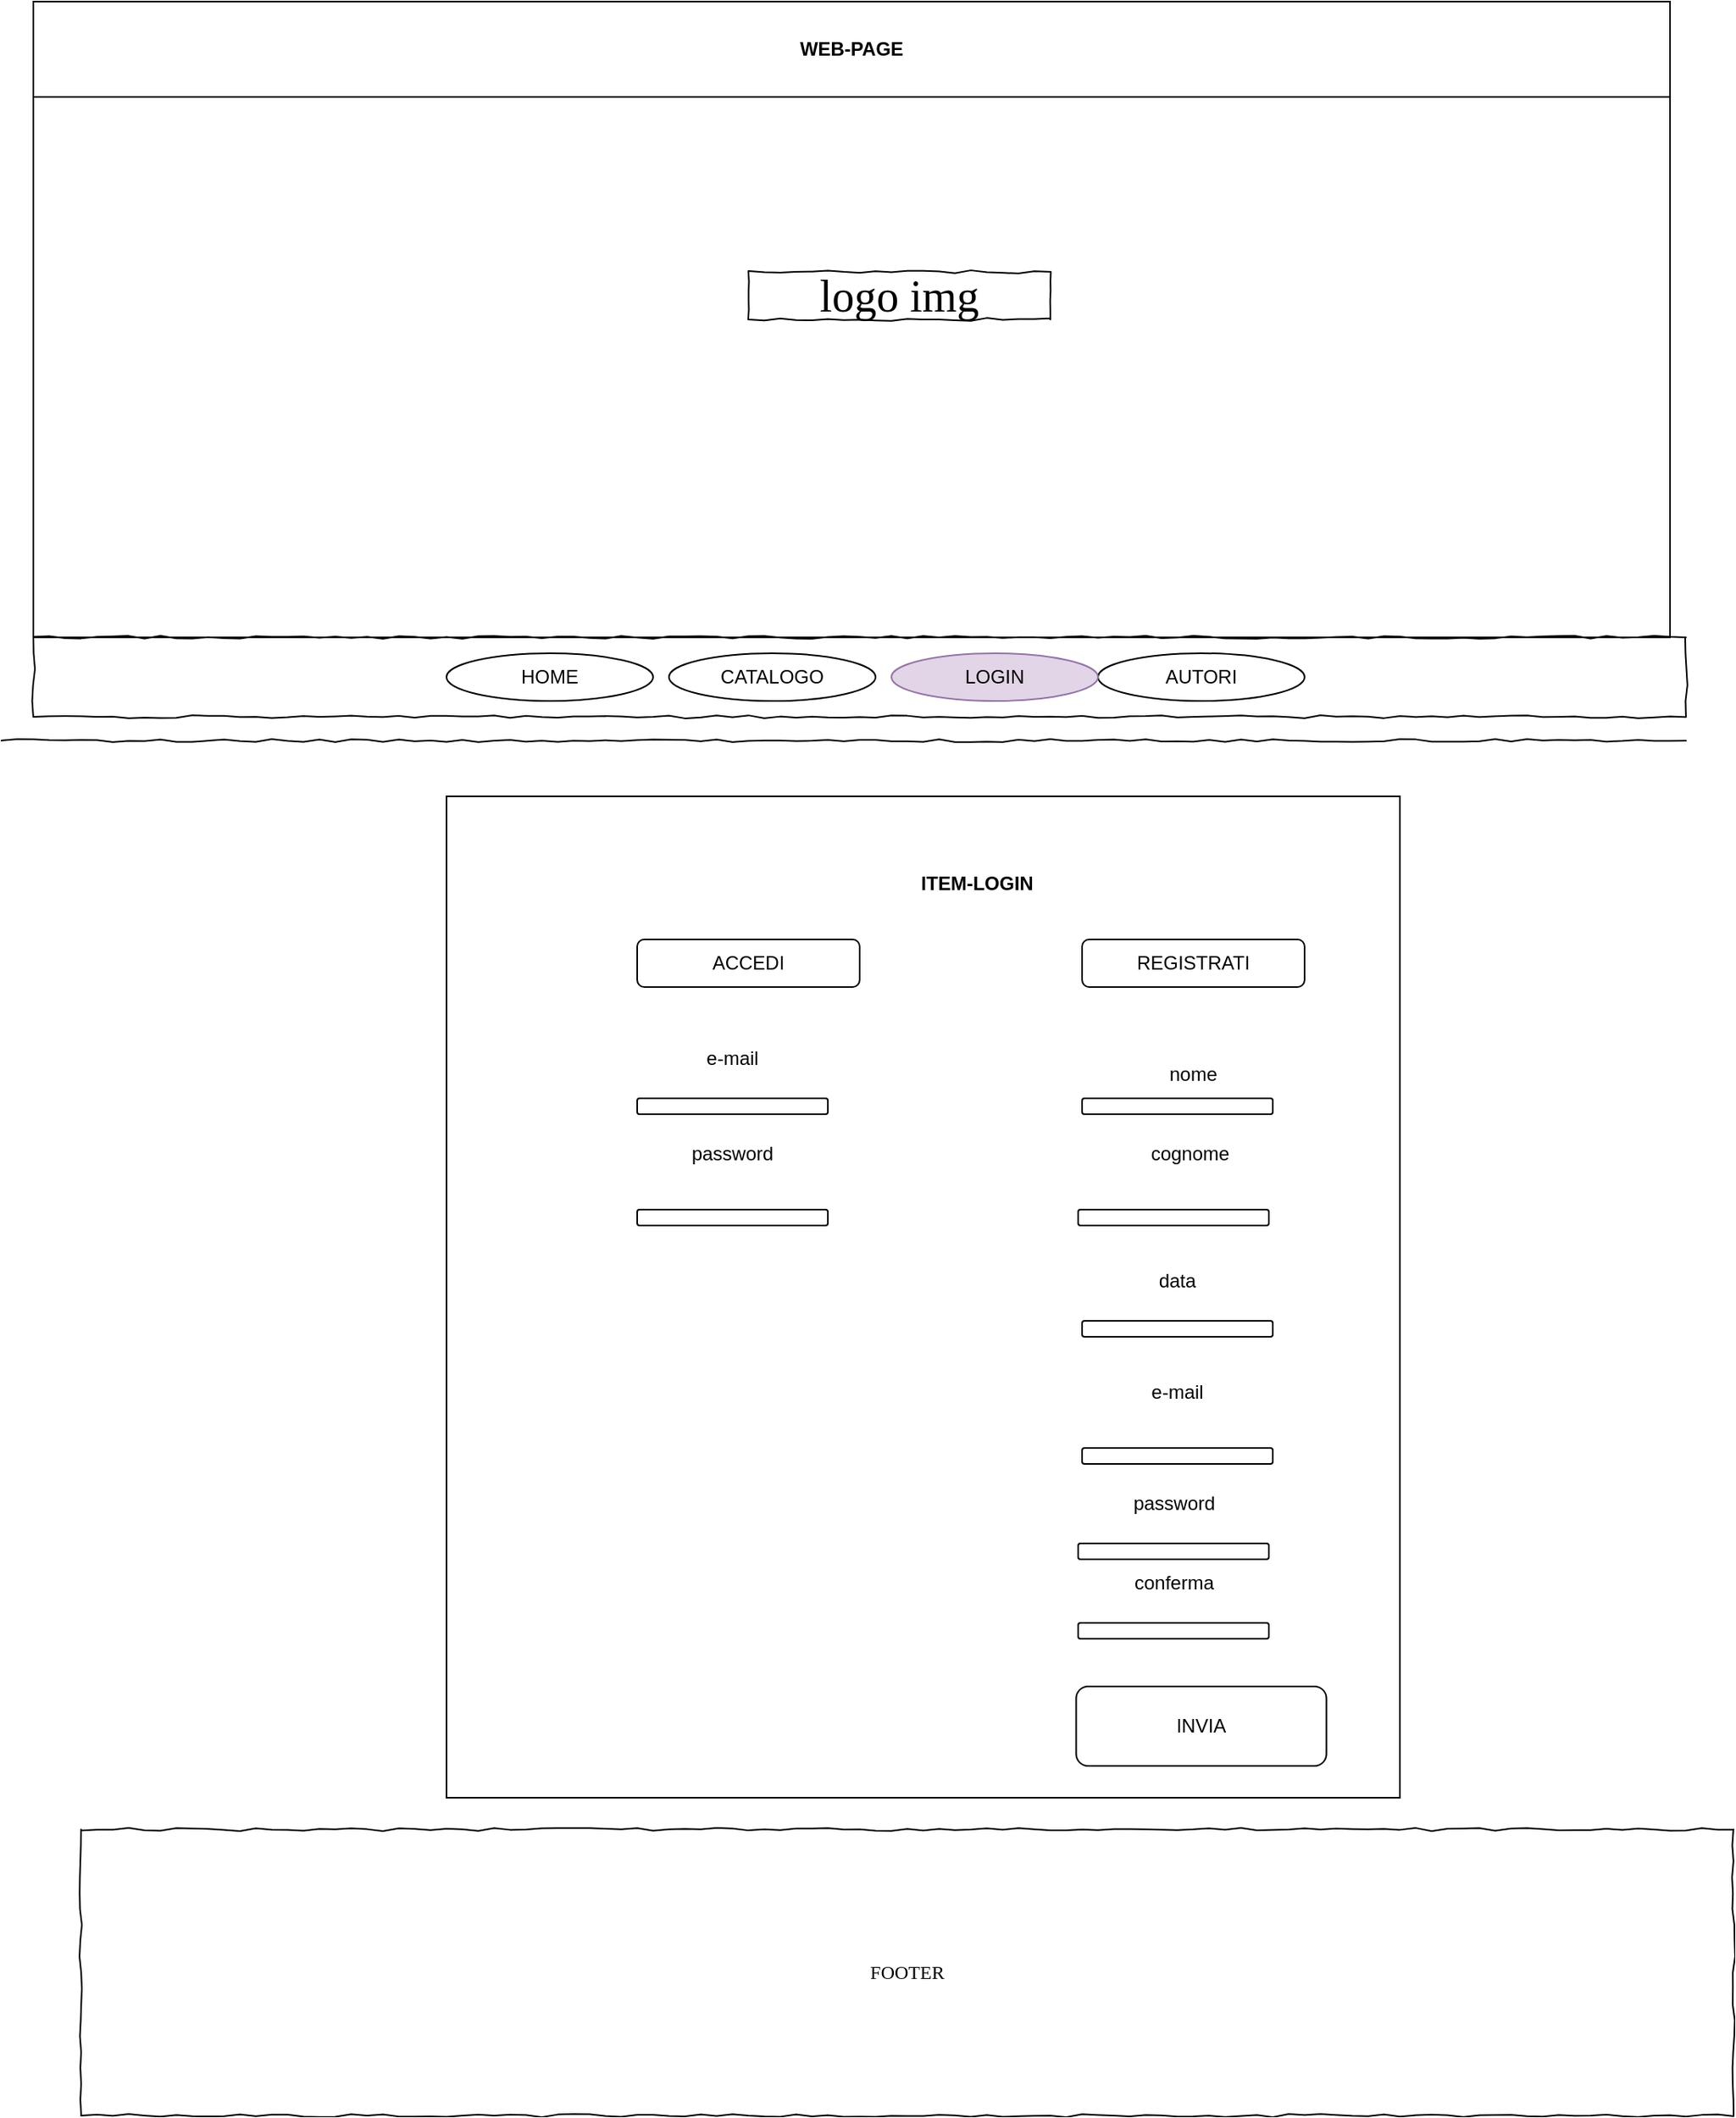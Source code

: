 <mxfile version="26.1.1">
  <diagram name="Page-1" id="03018318-947c-dd8e-b7a3-06fadd420f32">
    <mxGraphModel dx="2267" dy="1469" grid="1" gridSize="10" guides="1" tooltips="1" connect="1" arrows="1" fold="1" page="1" pageScale="1" pageWidth="1100" pageHeight="850" background="#ffffff" math="0" shadow="0">
      <root>
        <mxCell id="0" />
        <mxCell id="1" parent="0" />
        <mxCell id="MiC8FaawFKK_ar2keSqU-50" value="" style="rounded=0;whiteSpace=wrap;html=1;" vertex="1" parent="1">
          <mxGeometry x="260" y="-10" width="600" height="630" as="geometry" />
        </mxCell>
        <mxCell id="677b7b8949515195-9" value="" style="line;strokeWidth=1;html=1;rounded=0;shadow=0;labelBackgroundColor=none;fillColor=none;fontFamily=Verdana;fontSize=14;fontColor=#000000;align=center;comic=1;" parent="1" vertex="1">
          <mxGeometry x="-20" y="-50" width="1060" height="10" as="geometry" />
        </mxCell>
        <mxCell id="677b7b8949515195-10" value="" style="whiteSpace=wrap;html=1;rounded=0;shadow=0;labelBackgroundColor=none;strokeWidth=1;fillColor=none;fontFamily=Verdana;fontSize=12;align=center;comic=1;" parent="1" vertex="1">
          <mxGeometry y="-110" width="1040" height="50" as="geometry" />
        </mxCell>
        <mxCell id="677b7b8949515195-26" value="FOOTER" style="whiteSpace=wrap;html=1;rounded=0;shadow=0;labelBackgroundColor=none;strokeWidth=1;fillColor=none;fontFamily=Verdana;fontSize=12;align=center;comic=1;" parent="1" vertex="1">
          <mxGeometry x="30" y="640" width="1040" height="180" as="geometry" />
        </mxCell>
        <mxCell id="MiC8FaawFKK_ar2keSqU-3" value="HOME" style="ellipse;whiteSpace=wrap;html=1;" vertex="1" parent="1">
          <mxGeometry x="260" y="-100" width="130" height="30" as="geometry" />
        </mxCell>
        <mxCell id="MiC8FaawFKK_ar2keSqU-4" value="AUTORI" style="ellipse;whiteSpace=wrap;html=1;" vertex="1" parent="1">
          <mxGeometry x="670" y="-100" width="130" height="30" as="geometry" />
        </mxCell>
        <mxCell id="MiC8FaawFKK_ar2keSqU-5" value="CATALOGO" style="ellipse;whiteSpace=wrap;html=1;labelBorderColor=none;labelBackgroundColor=none;" vertex="1" parent="1">
          <mxGeometry x="400" y="-100" width="130" height="30" as="geometry" />
        </mxCell>
        <mxCell id="MiC8FaawFKK_ar2keSqU-6" value="LOGIN" style="ellipse;whiteSpace=wrap;html=1;fillColor=#e1d5e7;strokeColor=#9673a6;" vertex="1" parent="1">
          <mxGeometry x="540" y="-100" width="130" height="30" as="geometry" />
        </mxCell>
        <mxCell id="MiC8FaawFKK_ar2keSqU-18" value="WEB-PAGE" style="swimlane;whiteSpace=wrap;html=1;startSize=60;" vertex="1" parent="1">
          <mxGeometry y="-510" width="1030" height="400" as="geometry" />
        </mxCell>
        <mxCell id="677b7b8949515195-2" value="logo img" style="whiteSpace=wrap;html=1;rounded=0;shadow=0;labelBackgroundColor=none;strokeWidth=1;fontFamily=Verdana;fontSize=28;align=center;comic=1;" parent="MiC8FaawFKK_ar2keSqU-18" vertex="1">
          <mxGeometry x="450" y="170" width="190" height="30" as="geometry" />
        </mxCell>
        <mxCell id="MiC8FaawFKK_ar2keSqU-20" value="ITEM-LOGIN" style="text;html=1;align=center;verticalAlign=middle;whiteSpace=wrap;rounded=0;fillColor=none;gradientColor=none;fontStyle=1" vertex="1" parent="1">
          <mxGeometry x="530" y="20" width="127.5" height="50" as="geometry" />
        </mxCell>
        <mxCell id="MiC8FaawFKK_ar2keSqU-47" value="REGISTRATI" style="rounded=1;whiteSpace=wrap;html=1;" vertex="1" parent="1">
          <mxGeometry x="660" y="80" width="140" height="30" as="geometry" />
        </mxCell>
        <mxCell id="MiC8FaawFKK_ar2keSqU-48" value="ACCEDI" style="rounded=1;whiteSpace=wrap;html=1;" vertex="1" parent="1">
          <mxGeometry x="380" y="80" width="140" height="30" as="geometry" />
        </mxCell>
        <mxCell id="MiC8FaawFKK_ar2keSqU-51" value="e-mail" style="text;html=1;align=center;verticalAlign=middle;whiteSpace=wrap;rounded=0;" vertex="1" parent="1">
          <mxGeometry x="410" y="140" width="60" height="30" as="geometry" />
        </mxCell>
        <mxCell id="MiC8FaawFKK_ar2keSqU-52" value="" style="rounded=1;whiteSpace=wrap;html=1;" vertex="1" parent="1">
          <mxGeometry x="380" y="180" width="120" height="10" as="geometry" />
        </mxCell>
        <mxCell id="MiC8FaawFKK_ar2keSqU-53" value="password" style="text;html=1;align=center;verticalAlign=middle;whiteSpace=wrap;rounded=0;" vertex="1" parent="1">
          <mxGeometry x="410" y="200" width="60" height="30" as="geometry" />
        </mxCell>
        <mxCell id="MiC8FaawFKK_ar2keSqU-54" value="" style="rounded=1;whiteSpace=wrap;html=1;" vertex="1" parent="1">
          <mxGeometry x="380" y="250" width="120" height="10" as="geometry" />
        </mxCell>
        <mxCell id="MiC8FaawFKK_ar2keSqU-56" value="" style="rounded=1;whiteSpace=wrap;html=1;" vertex="1" parent="1">
          <mxGeometry x="660" y="180" width="120" height="10" as="geometry" />
        </mxCell>
        <mxCell id="MiC8FaawFKK_ar2keSqU-57" value="" style="rounded=1;whiteSpace=wrap;html=1;" vertex="1" parent="1">
          <mxGeometry x="657.5" y="250" width="120" height="10" as="geometry" />
        </mxCell>
        <mxCell id="MiC8FaawFKK_ar2keSqU-58" value="" style="rounded=1;whiteSpace=wrap;html=1;" vertex="1" parent="1">
          <mxGeometry x="660" y="320" width="120" height="10" as="geometry" />
        </mxCell>
        <mxCell id="MiC8FaawFKK_ar2keSqU-59" value="" style="rounded=1;whiteSpace=wrap;html=1;" vertex="1" parent="1">
          <mxGeometry x="660" y="400" width="120" height="10" as="geometry" />
        </mxCell>
        <mxCell id="MiC8FaawFKK_ar2keSqU-60" value="nome" style="text;html=1;align=center;verticalAlign=middle;whiteSpace=wrap;rounded=0;" vertex="1" parent="1">
          <mxGeometry x="700" y="150" width="60" height="30" as="geometry" />
        </mxCell>
        <mxCell id="MiC8FaawFKK_ar2keSqU-61" value="cognome" style="text;html=1;align=center;verticalAlign=middle;whiteSpace=wrap;rounded=0;" vertex="1" parent="1">
          <mxGeometry x="697.5" y="200" width="60" height="30" as="geometry" />
        </mxCell>
        <mxCell id="MiC8FaawFKK_ar2keSqU-62" value="data" style="text;html=1;align=center;verticalAlign=middle;whiteSpace=wrap;rounded=0;" vertex="1" parent="1">
          <mxGeometry x="690" y="280" width="60" height="30" as="geometry" />
        </mxCell>
        <mxCell id="MiC8FaawFKK_ar2keSqU-66" value="e-mail" style="text;html=1;align=center;verticalAlign=middle;whiteSpace=wrap;rounded=0;" vertex="1" parent="1">
          <mxGeometry x="690" y="350" width="60" height="30" as="geometry" />
        </mxCell>
        <mxCell id="MiC8FaawFKK_ar2keSqU-68" value="password" style="text;html=1;align=center;verticalAlign=middle;whiteSpace=wrap;rounded=0;" vertex="1" parent="1">
          <mxGeometry x="687.5" y="420" width="60" height="30" as="geometry" />
        </mxCell>
        <mxCell id="MiC8FaawFKK_ar2keSqU-71" value="" style="rounded=1;whiteSpace=wrap;html=1;" vertex="1" parent="1">
          <mxGeometry x="657.5" y="460" width="120" height="10" as="geometry" />
        </mxCell>
        <mxCell id="MiC8FaawFKK_ar2keSqU-72" value="" style="rounded=1;whiteSpace=wrap;html=1;" vertex="1" parent="1">
          <mxGeometry x="657.5" y="510" width="120" height="10" as="geometry" />
        </mxCell>
        <mxCell id="MiC8FaawFKK_ar2keSqU-75" value="conferma" style="text;html=1;align=center;verticalAlign=middle;whiteSpace=wrap;rounded=0;" vertex="1" parent="1">
          <mxGeometry x="687.5" y="470" width="60" height="30" as="geometry" />
        </mxCell>
        <mxCell id="MiC8FaawFKK_ar2keSqU-76" value="INVIA" style="rounded=1;whiteSpace=wrap;html=1;" vertex="1" parent="1">
          <mxGeometry x="656.25" y="550" width="157.5" height="50" as="geometry" />
        </mxCell>
      </root>
    </mxGraphModel>
  </diagram>
</mxfile>
